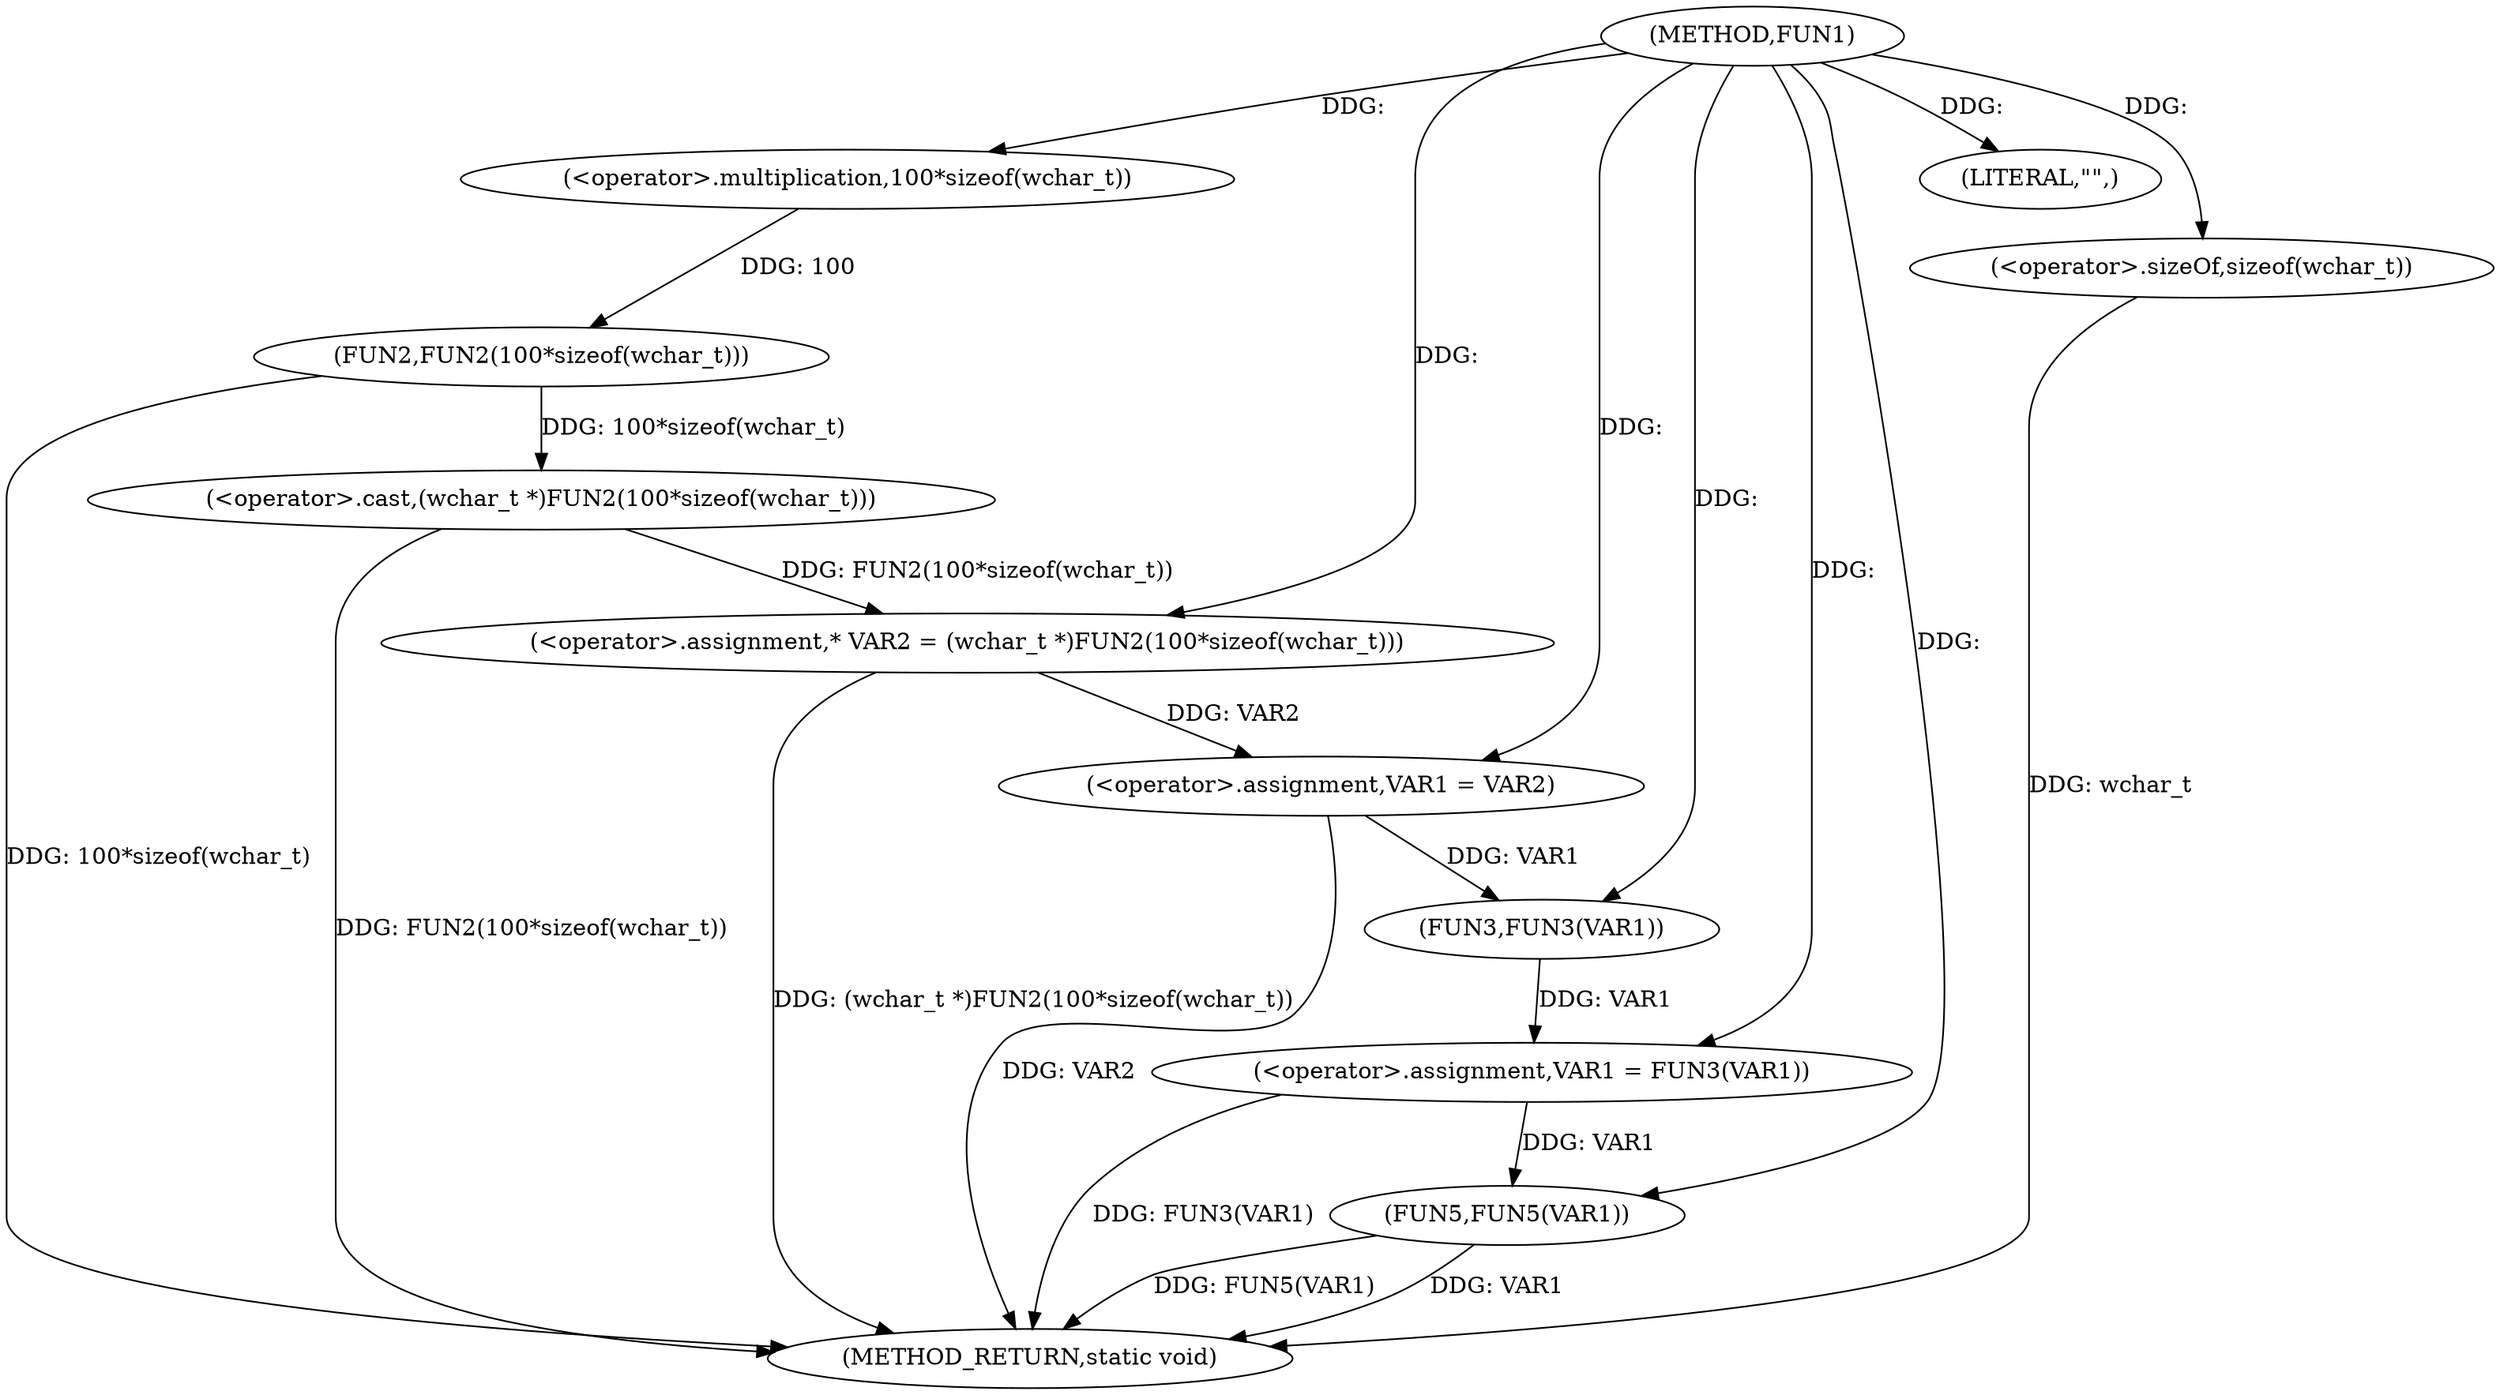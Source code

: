 digraph FUN1 {  
"1000100" [label = "(METHOD,FUN1)" ]
"1000124" [label = "(METHOD_RETURN,static void)" ]
"1000104" [label = "(<operator>.assignment,* VAR2 = (wchar_t *)FUN2(100*sizeof(wchar_t)))" ]
"1000106" [label = "(<operator>.cast,(wchar_t *)FUN2(100*sizeof(wchar_t)))" ]
"1000108" [label = "(FUN2,FUN2(100*sizeof(wchar_t)))" ]
"1000109" [label = "(<operator>.multiplication,100*sizeof(wchar_t))" ]
"1000111" [label = "(<operator>.sizeOf,sizeof(wchar_t))" ]
"1000113" [label = "(<operator>.assignment,VAR1 = VAR2)" ]
"1000116" [label = "(<operator>.assignment,VAR1 = FUN3(VAR1))" ]
"1000118" [label = "(FUN3,FUN3(VAR1))" ]
"1000121" [label = "(LITERAL,\"\",)" ]
"1000122" [label = "(FUN5,FUN5(VAR1))" ]
  "1000106" -> "1000124"  [ label = "DDG: FUN2(100*sizeof(wchar_t))"] 
  "1000122" -> "1000124"  [ label = "DDG: VAR1"] 
  "1000113" -> "1000124"  [ label = "DDG: VAR2"] 
  "1000116" -> "1000124"  [ label = "DDG: FUN3(VAR1)"] 
  "1000111" -> "1000124"  [ label = "DDG: wchar_t"] 
  "1000122" -> "1000124"  [ label = "DDG: FUN5(VAR1)"] 
  "1000104" -> "1000124"  [ label = "DDG: (wchar_t *)FUN2(100*sizeof(wchar_t))"] 
  "1000108" -> "1000124"  [ label = "DDG: 100*sizeof(wchar_t)"] 
  "1000106" -> "1000104"  [ label = "DDG: FUN2(100*sizeof(wchar_t))"] 
  "1000100" -> "1000104"  [ label = "DDG: "] 
  "1000108" -> "1000106"  [ label = "DDG: 100*sizeof(wchar_t)"] 
  "1000109" -> "1000108"  [ label = "DDG: 100"] 
  "1000100" -> "1000109"  [ label = "DDG: "] 
  "1000100" -> "1000111"  [ label = "DDG: "] 
  "1000104" -> "1000113"  [ label = "DDG: VAR2"] 
  "1000100" -> "1000113"  [ label = "DDG: "] 
  "1000118" -> "1000116"  [ label = "DDG: VAR1"] 
  "1000100" -> "1000116"  [ label = "DDG: "] 
  "1000113" -> "1000118"  [ label = "DDG: VAR1"] 
  "1000100" -> "1000118"  [ label = "DDG: "] 
  "1000100" -> "1000121"  [ label = "DDG: "] 
  "1000116" -> "1000122"  [ label = "DDG: VAR1"] 
  "1000100" -> "1000122"  [ label = "DDG: "] 
}

